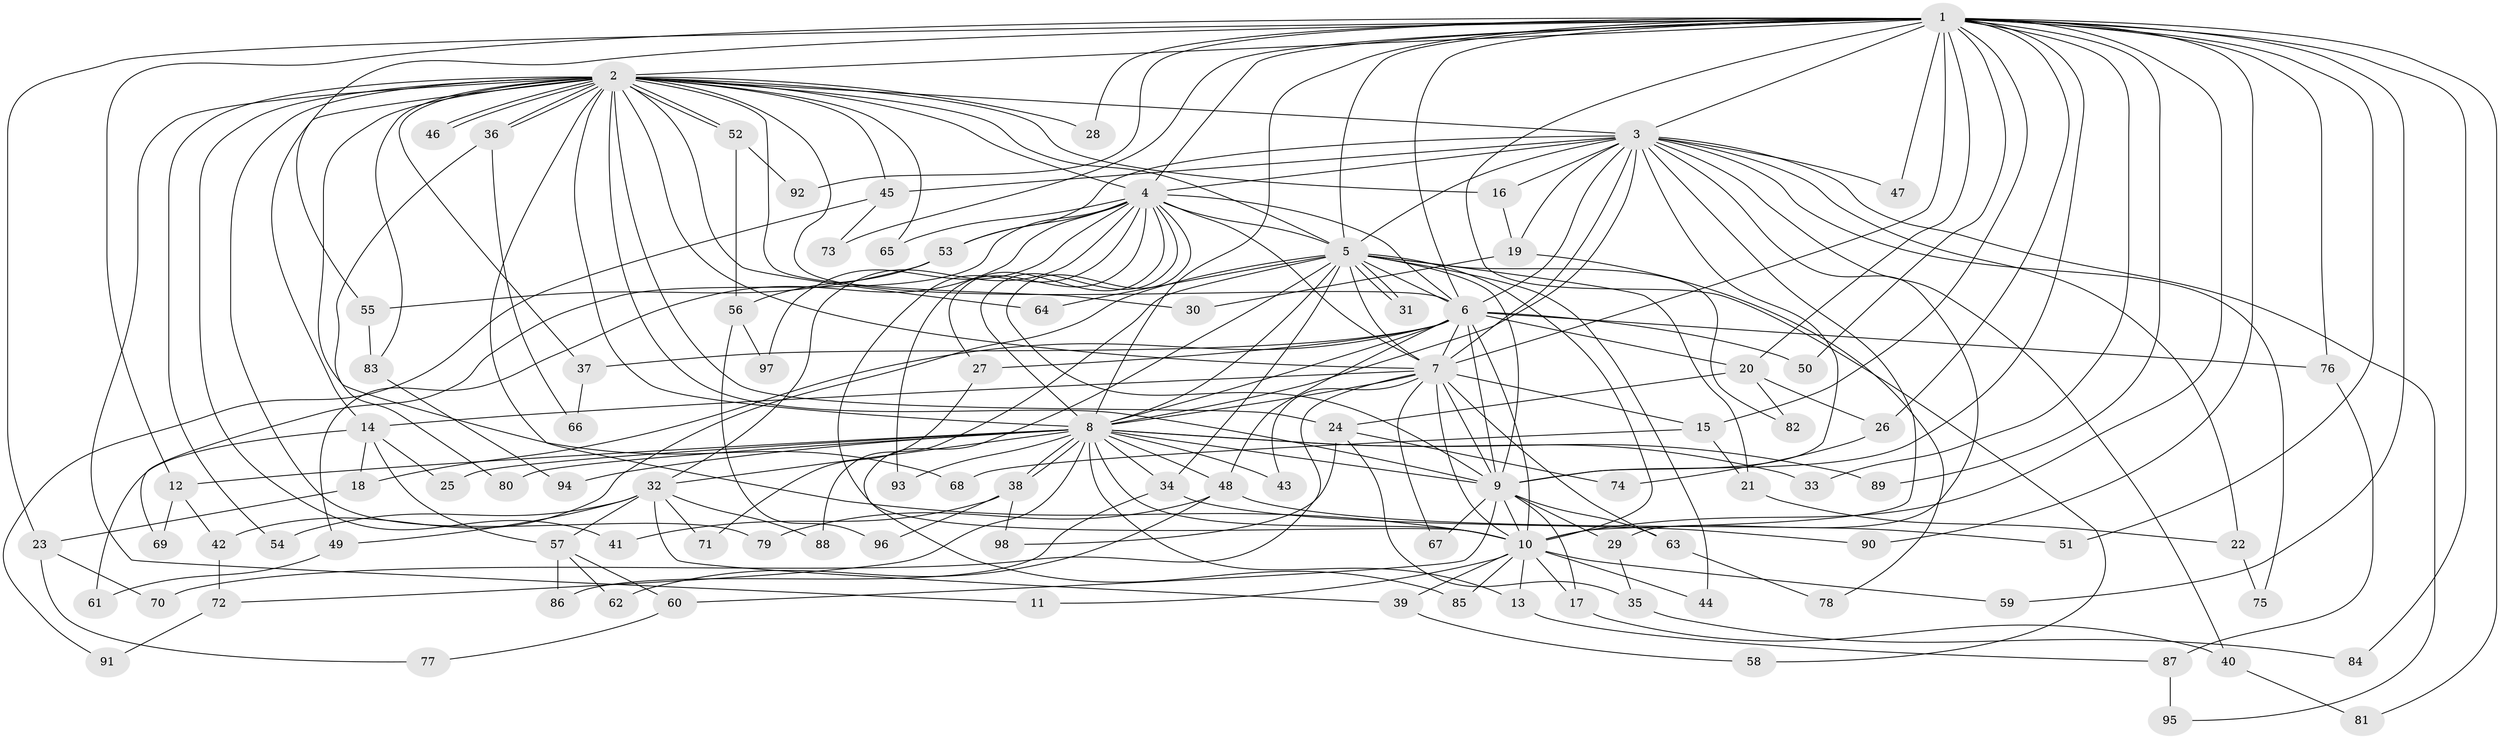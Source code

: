 // Generated by graph-tools (version 1.1) at 2025/46/03/09/25 04:46:00]
// undirected, 98 vertices, 221 edges
graph export_dot {
graph [start="1"]
  node [color=gray90,style=filled];
  1;
  2;
  3;
  4;
  5;
  6;
  7;
  8;
  9;
  10;
  11;
  12;
  13;
  14;
  15;
  16;
  17;
  18;
  19;
  20;
  21;
  22;
  23;
  24;
  25;
  26;
  27;
  28;
  29;
  30;
  31;
  32;
  33;
  34;
  35;
  36;
  37;
  38;
  39;
  40;
  41;
  42;
  43;
  44;
  45;
  46;
  47;
  48;
  49;
  50;
  51;
  52;
  53;
  54;
  55;
  56;
  57;
  58;
  59;
  60;
  61;
  62;
  63;
  64;
  65;
  66;
  67;
  68;
  69;
  70;
  71;
  72;
  73;
  74;
  75;
  76;
  77;
  78;
  79;
  80;
  81;
  82;
  83;
  84;
  85;
  86;
  87;
  88;
  89;
  90;
  91;
  92;
  93;
  94;
  95;
  96;
  97;
  98;
  1 -- 2;
  1 -- 3;
  1 -- 4;
  1 -- 5;
  1 -- 6;
  1 -- 7;
  1 -- 8;
  1 -- 9;
  1 -- 10;
  1 -- 12;
  1 -- 15;
  1 -- 20;
  1 -- 23;
  1 -- 26;
  1 -- 28;
  1 -- 33;
  1 -- 47;
  1 -- 50;
  1 -- 51;
  1 -- 55;
  1 -- 58;
  1 -- 59;
  1 -- 73;
  1 -- 76;
  1 -- 81;
  1 -- 84;
  1 -- 89;
  1 -- 90;
  1 -- 92;
  2 -- 3;
  2 -- 4;
  2 -- 5;
  2 -- 6;
  2 -- 7;
  2 -- 8;
  2 -- 9;
  2 -- 10;
  2 -- 11;
  2 -- 14;
  2 -- 16;
  2 -- 24;
  2 -- 28;
  2 -- 30;
  2 -- 36;
  2 -- 36;
  2 -- 37;
  2 -- 41;
  2 -- 45;
  2 -- 46;
  2 -- 46;
  2 -- 52;
  2 -- 52;
  2 -- 54;
  2 -- 64;
  2 -- 65;
  2 -- 68;
  2 -- 79;
  2 -- 83;
  3 -- 4;
  3 -- 5;
  3 -- 6;
  3 -- 7;
  3 -- 8;
  3 -- 9;
  3 -- 10;
  3 -- 16;
  3 -- 19;
  3 -- 22;
  3 -- 29;
  3 -- 40;
  3 -- 45;
  3 -- 47;
  3 -- 53;
  3 -- 75;
  3 -- 95;
  4 -- 5;
  4 -- 6;
  4 -- 7;
  4 -- 8;
  4 -- 9;
  4 -- 10;
  4 -- 27;
  4 -- 32;
  4 -- 49;
  4 -- 53;
  4 -- 65;
  4 -- 69;
  4 -- 93;
  4 -- 97;
  5 -- 6;
  5 -- 7;
  5 -- 8;
  5 -- 9;
  5 -- 10;
  5 -- 21;
  5 -- 31;
  5 -- 31;
  5 -- 34;
  5 -- 42;
  5 -- 44;
  5 -- 64;
  5 -- 82;
  5 -- 85;
  5 -- 88;
  6 -- 7;
  6 -- 8;
  6 -- 9;
  6 -- 10;
  6 -- 18;
  6 -- 20;
  6 -- 27;
  6 -- 37;
  6 -- 48;
  6 -- 50;
  6 -- 76;
  7 -- 8;
  7 -- 9;
  7 -- 10;
  7 -- 14;
  7 -- 15;
  7 -- 43;
  7 -- 63;
  7 -- 67;
  7 -- 70;
  8 -- 9;
  8 -- 10;
  8 -- 12;
  8 -- 13;
  8 -- 25;
  8 -- 32;
  8 -- 33;
  8 -- 34;
  8 -- 38;
  8 -- 38;
  8 -- 43;
  8 -- 48;
  8 -- 72;
  8 -- 80;
  8 -- 89;
  8 -- 93;
  8 -- 94;
  9 -- 10;
  9 -- 17;
  9 -- 29;
  9 -- 60;
  9 -- 63;
  9 -- 67;
  10 -- 11;
  10 -- 13;
  10 -- 17;
  10 -- 39;
  10 -- 44;
  10 -- 59;
  10 -- 85;
  12 -- 42;
  12 -- 69;
  13 -- 87;
  14 -- 18;
  14 -- 25;
  14 -- 57;
  14 -- 61;
  15 -- 21;
  15 -- 68;
  16 -- 19;
  17 -- 40;
  18 -- 23;
  19 -- 30;
  19 -- 78;
  20 -- 24;
  20 -- 26;
  20 -- 82;
  21 -- 22;
  22 -- 75;
  23 -- 70;
  23 -- 77;
  24 -- 35;
  24 -- 74;
  24 -- 98;
  26 -- 74;
  27 -- 71;
  29 -- 35;
  32 -- 39;
  32 -- 49;
  32 -- 54;
  32 -- 57;
  32 -- 71;
  32 -- 88;
  34 -- 86;
  34 -- 90;
  35 -- 84;
  36 -- 66;
  36 -- 80;
  37 -- 66;
  38 -- 41;
  38 -- 96;
  38 -- 98;
  39 -- 58;
  40 -- 81;
  42 -- 72;
  45 -- 73;
  45 -- 91;
  48 -- 51;
  48 -- 62;
  48 -- 79;
  49 -- 61;
  52 -- 56;
  52 -- 92;
  53 -- 55;
  53 -- 56;
  55 -- 83;
  56 -- 96;
  56 -- 97;
  57 -- 60;
  57 -- 62;
  57 -- 86;
  60 -- 77;
  63 -- 78;
  72 -- 91;
  76 -- 87;
  83 -- 94;
  87 -- 95;
}
